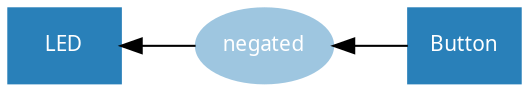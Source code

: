 /* vim: set et sw=4 sts=4: */

digraph {
    graph [rankdir=RL];
    edge [arrowhead=normal, style=solid];

    /* Devices */
    node [shape=rect, style=filled, color="#2980b9", fontname=Sans, fontcolor="#ffffff", fontsize=10];

    LED
    Button

    /* functions */
    node [shape=oval, style=filled, color="#9ec6e0", fontcolor="#ffffff"];

    negated

    Button -> negated -> LED;
}
